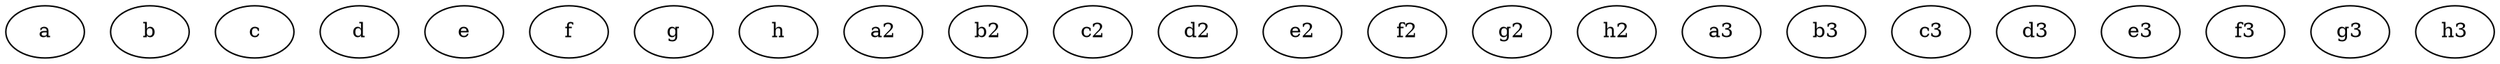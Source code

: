 digraph example {
    a [Weight=3];
    b [Weight=3];
    c [Weight=3];
    d [Weight=3];
    e [Weight=3];
    f [Weight=3];
    g [Weight=3];
    h [Weight=3];
        a2 [Weight=3];
        b2 [Weight=3];
        c2 [Weight=3];
        d2 [Weight=3];
        e2 [Weight=3];
        f2 [Weight=3];
        g2 [Weight=3];
        h2 [Weight=3];
            a3 [Weight=3];
            b3 [Weight=3];
            c3 [Weight=3];
            d3 [Weight=3];
            e3 [Weight=3];
            f3 [Weight=3];
            g3 [Weight=3];
            h3 [Weight=3];
}
